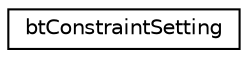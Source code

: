 digraph "Graphical Class Hierarchy"
{
  edge [fontname="Helvetica",fontsize="10",labelfontname="Helvetica",labelfontsize="10"];
  node [fontname="Helvetica",fontsize="10",shape=record];
  rankdir="LR";
  Node1 [label="btConstraintSetting",height=0.2,width=0.4,color="black", fillcolor="white", style="filled",URL="$structbt_constraint_setting.html"];
}
